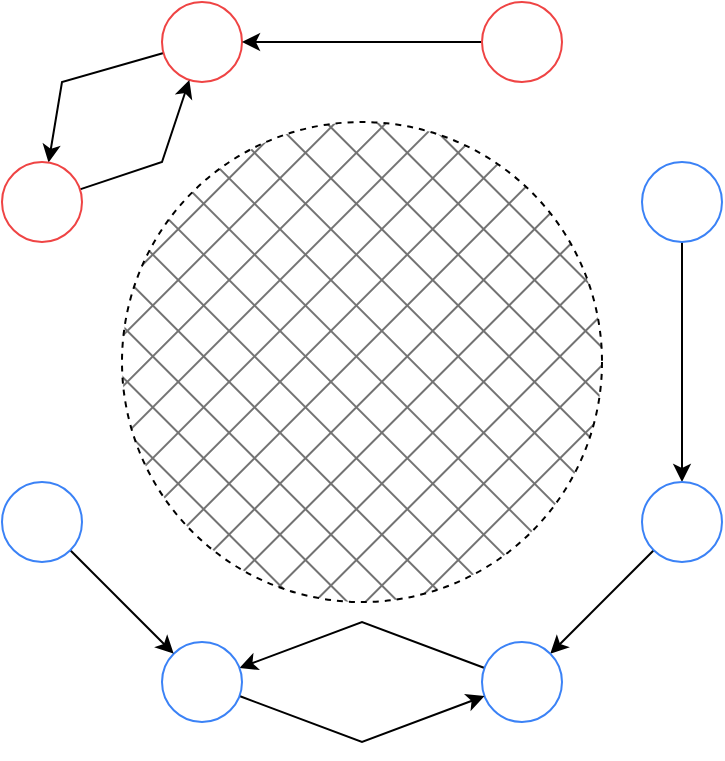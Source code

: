 <mxfile version="25.0.2">
  <diagram name="Page-1" id="MOhUH4hJnnMsa3N8j8xM">
    <mxGraphModel dx="870" dy="779" grid="1" gridSize="10" guides="1" tooltips="1" connect="1" arrows="1" fold="1" page="1" pageScale="1" pageWidth="850" pageHeight="1100" math="0" shadow="0">
      <root>
        <mxCell id="0" />
        <mxCell id="1" parent="0" />
        <mxCell id="bPSPjtZm-p1JGHKQZ9GO-15" style="rounded=0;orthogonalLoop=1;jettySize=auto;html=1;" edge="1" parent="1" source="bPSPjtZm-p1JGHKQZ9GO-2" target="bPSPjtZm-p1JGHKQZ9GO-14">
          <mxGeometry relative="1" as="geometry">
            <Array as="points">
              <mxPoint x="90" y="100" />
            </Array>
          </mxGeometry>
        </mxCell>
        <mxCell id="bPSPjtZm-p1JGHKQZ9GO-2" value="" style="ellipse;whiteSpace=wrap;html=1;aspect=fixed;fillColor=none;strokeColor=#ef4444;" vertex="1" parent="1">
          <mxGeometry x="140" y="60" width="40" height="40" as="geometry" />
        </mxCell>
        <mxCell id="bPSPjtZm-p1JGHKQZ9GO-6" value="" style="ellipse;whiteSpace=wrap;html=1;aspect=fixed;dashed=1;fillStyle=cross-hatch;fillColor=#737373;" vertex="1" parent="1">
          <mxGeometry x="120" y="120" width="240" height="240" as="geometry" />
        </mxCell>
        <mxCell id="bPSPjtZm-p1JGHKQZ9GO-16" style="rounded=0;orthogonalLoop=1;jettySize=auto;html=1;" edge="1" parent="1" source="bPSPjtZm-p1JGHKQZ9GO-8" target="bPSPjtZm-p1JGHKQZ9GO-2">
          <mxGeometry relative="1" as="geometry" />
        </mxCell>
        <mxCell id="bPSPjtZm-p1JGHKQZ9GO-8" value="" style="ellipse;whiteSpace=wrap;html=1;aspect=fixed;fillColor=none;strokeColor=#ef4444;" vertex="1" parent="1">
          <mxGeometry x="300" y="60" width="40" height="40" as="geometry" />
        </mxCell>
        <mxCell id="bPSPjtZm-p1JGHKQZ9GO-17" style="rounded=0;orthogonalLoop=1;jettySize=auto;html=1;exitX=0.5;exitY=1;exitDx=0;exitDy=0;" edge="1" parent="1" source="bPSPjtZm-p1JGHKQZ9GO-9" target="bPSPjtZm-p1JGHKQZ9GO-10">
          <mxGeometry relative="1" as="geometry" />
        </mxCell>
        <mxCell id="bPSPjtZm-p1JGHKQZ9GO-9" value="" style="ellipse;whiteSpace=wrap;html=1;aspect=fixed;fillColor=none;strokeColor=#3b82f6;" vertex="1" parent="1">
          <mxGeometry x="380" y="140" width="40" height="40" as="geometry" />
        </mxCell>
        <mxCell id="bPSPjtZm-p1JGHKQZ9GO-18" style="edgeStyle=none;shape=connector;rounded=0;orthogonalLoop=1;jettySize=auto;html=1;strokeColor=default;align=center;verticalAlign=middle;fontFamily=Helvetica;fontSize=11;fontColor=default;labelBackgroundColor=default;endArrow=classic;" edge="1" parent="1" source="bPSPjtZm-p1JGHKQZ9GO-10" target="bPSPjtZm-p1JGHKQZ9GO-11">
          <mxGeometry relative="1" as="geometry" />
        </mxCell>
        <mxCell id="bPSPjtZm-p1JGHKQZ9GO-10" value="" style="ellipse;whiteSpace=wrap;html=1;aspect=fixed;fillColor=none;strokeColor=#3b82f6;" vertex="1" parent="1">
          <mxGeometry x="380" y="300" width="40" height="40" as="geometry" />
        </mxCell>
        <mxCell id="bPSPjtZm-p1JGHKQZ9GO-19" style="edgeStyle=none;shape=connector;rounded=0;orthogonalLoop=1;jettySize=auto;html=1;strokeColor=default;align=center;verticalAlign=middle;fontFamily=Helvetica;fontSize=11;fontColor=default;labelBackgroundColor=default;endArrow=classic;" edge="1" parent="1" source="bPSPjtZm-p1JGHKQZ9GO-11" target="bPSPjtZm-p1JGHKQZ9GO-12">
          <mxGeometry relative="1" as="geometry">
            <Array as="points">
              <mxPoint x="240" y="370" />
            </Array>
          </mxGeometry>
        </mxCell>
        <mxCell id="bPSPjtZm-p1JGHKQZ9GO-11" value="" style="ellipse;whiteSpace=wrap;html=1;aspect=fixed;fillColor=none;strokeColor=#3b82f6;" vertex="1" parent="1">
          <mxGeometry x="300" y="380" width="40" height="40" as="geometry" />
        </mxCell>
        <mxCell id="bPSPjtZm-p1JGHKQZ9GO-20" style="edgeStyle=none;shape=connector;rounded=0;orthogonalLoop=1;jettySize=auto;html=1;strokeColor=default;align=center;verticalAlign=middle;fontFamily=Helvetica;fontSize=11;fontColor=default;labelBackgroundColor=default;endArrow=classic;" edge="1" parent="1" source="bPSPjtZm-p1JGHKQZ9GO-12" target="bPSPjtZm-p1JGHKQZ9GO-11">
          <mxGeometry relative="1" as="geometry">
            <Array as="points">
              <mxPoint x="240" y="430" />
            </Array>
          </mxGeometry>
        </mxCell>
        <mxCell id="bPSPjtZm-p1JGHKQZ9GO-12" value="" style="ellipse;whiteSpace=wrap;html=1;aspect=fixed;fillColor=none;strokeColor=#3b82f6;" vertex="1" parent="1">
          <mxGeometry x="140" y="380" width="40" height="40" as="geometry" />
        </mxCell>
        <mxCell id="bPSPjtZm-p1JGHKQZ9GO-21" style="edgeStyle=none;shape=connector;rounded=0;orthogonalLoop=1;jettySize=auto;html=1;strokeColor=default;align=center;verticalAlign=middle;fontFamily=Helvetica;fontSize=11;fontColor=default;labelBackgroundColor=default;endArrow=classic;" edge="1" parent="1" source="bPSPjtZm-p1JGHKQZ9GO-13" target="bPSPjtZm-p1JGHKQZ9GO-12">
          <mxGeometry relative="1" as="geometry" />
        </mxCell>
        <mxCell id="bPSPjtZm-p1JGHKQZ9GO-13" value="" style="ellipse;whiteSpace=wrap;html=1;aspect=fixed;fillColor=none;strokeColor=#3b82f6;" vertex="1" parent="1">
          <mxGeometry x="60" y="300" width="40" height="40" as="geometry" />
        </mxCell>
        <mxCell id="bPSPjtZm-p1JGHKQZ9GO-22" style="edgeStyle=none;shape=connector;rounded=0;orthogonalLoop=1;jettySize=auto;html=1;strokeColor=default;align=center;verticalAlign=middle;fontFamily=Helvetica;fontSize=11;fontColor=default;labelBackgroundColor=default;endArrow=classic;" edge="1" parent="1" source="bPSPjtZm-p1JGHKQZ9GO-14" target="bPSPjtZm-p1JGHKQZ9GO-2">
          <mxGeometry relative="1" as="geometry">
            <Array as="points">
              <mxPoint x="140" y="140" />
            </Array>
          </mxGeometry>
        </mxCell>
        <mxCell id="bPSPjtZm-p1JGHKQZ9GO-14" value="" style="ellipse;whiteSpace=wrap;html=1;aspect=fixed;fillColor=none;strokeColor=#ef4444;" vertex="1" parent="1">
          <mxGeometry x="60" y="140" width="40" height="40" as="geometry" />
        </mxCell>
      </root>
    </mxGraphModel>
  </diagram>
</mxfile>
